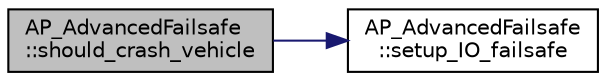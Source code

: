 digraph "AP_AdvancedFailsafe::should_crash_vehicle"
{
 // INTERACTIVE_SVG=YES
  edge [fontname="Helvetica",fontsize="10",labelfontname="Helvetica",labelfontsize="10"];
  node [fontname="Helvetica",fontsize="10",shape=record];
  rankdir="LR";
  Node1 [label="AP_AdvancedFailsafe\l::should_crash_vehicle",height=0.2,width=0.4,color="black", fillcolor="grey75", style="filled", fontcolor="black"];
  Node1 -> Node2 [color="midnightblue",fontsize="10",style="solid",fontname="Helvetica"];
  Node2 [label="AP_AdvancedFailsafe\l::setup_IO_failsafe",height=0.2,width=0.4,color="black", fillcolor="white", style="filled",URL="$classAP__AdvancedFailsafe.html#ac6c3bcc8c04239066e7b3250bc0e5764"];
}
